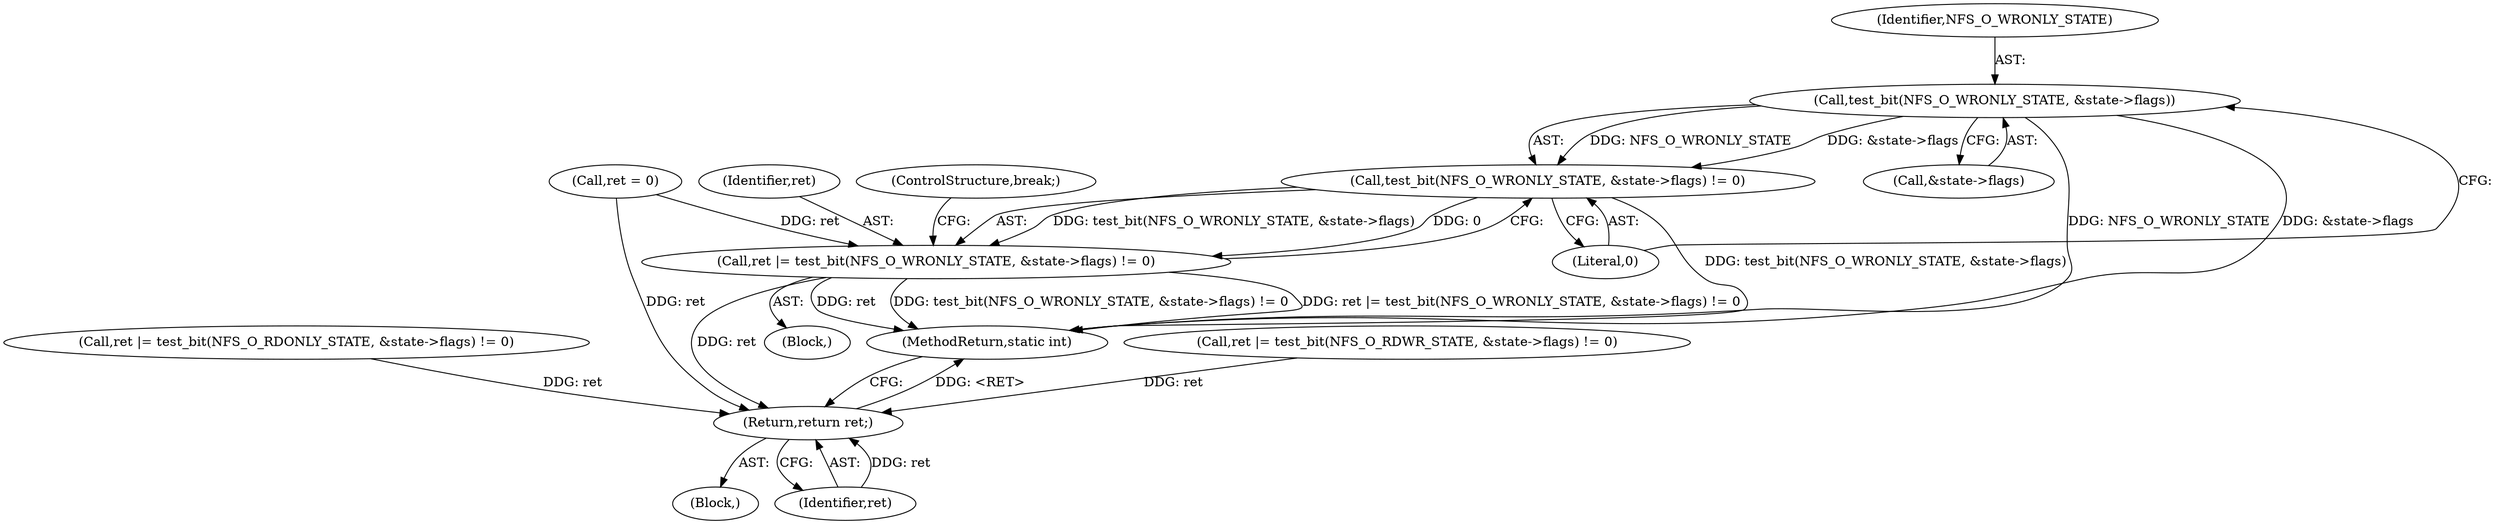 digraph "0_linux_dc0b027dfadfcb8a5504f7d8052754bf8d501ab9_3@pointer" {
"1000137" [label="(Call,test_bit(NFS_O_WRONLY_STATE, &state->flags))"];
"1000136" [label="(Call,test_bit(NFS_O_WRONLY_STATE, &state->flags) != 0)"];
"1000134" [label="(Call,ret |= test_bit(NFS_O_WRONLY_STATE, &state->flags) != 0)"];
"1000157" [label="(Return,return ret;)"];
"1000157" [label="(Return,return ret;)"];
"1000122" [label="(Call,ret |= test_bit(NFS_O_RDONLY_STATE, &state->flags) != 0)"];
"1000135" [label="(Identifier,ret)"];
"1000139" [label="(Call,&state->flags)"];
"1000144" [label="(ControlStructure,break;)"];
"1000106" [label="(Call,ret = 0)"];
"1000146" [label="(Call,ret |= test_bit(NFS_O_RDWR_STATE, &state->flags) != 0)"];
"1000104" [label="(Block,)"];
"1000143" [label="(Literal,0)"];
"1000137" [label="(Call,test_bit(NFS_O_WRONLY_STATE, &state->flags))"];
"1000136" [label="(Call,test_bit(NFS_O_WRONLY_STATE, &state->flags) != 0)"];
"1000134" [label="(Call,ret |= test_bit(NFS_O_WRONLY_STATE, &state->flags) != 0)"];
"1000120" [label="(Block,)"];
"1000159" [label="(MethodReturn,static int)"];
"1000138" [label="(Identifier,NFS_O_WRONLY_STATE)"];
"1000158" [label="(Identifier,ret)"];
"1000137" -> "1000136"  [label="AST: "];
"1000137" -> "1000139"  [label="CFG: "];
"1000138" -> "1000137"  [label="AST: "];
"1000139" -> "1000137"  [label="AST: "];
"1000143" -> "1000137"  [label="CFG: "];
"1000137" -> "1000159"  [label="DDG: NFS_O_WRONLY_STATE"];
"1000137" -> "1000159"  [label="DDG: &state->flags"];
"1000137" -> "1000136"  [label="DDG: NFS_O_WRONLY_STATE"];
"1000137" -> "1000136"  [label="DDG: &state->flags"];
"1000136" -> "1000134"  [label="AST: "];
"1000136" -> "1000143"  [label="CFG: "];
"1000143" -> "1000136"  [label="AST: "];
"1000134" -> "1000136"  [label="CFG: "];
"1000136" -> "1000159"  [label="DDG: test_bit(NFS_O_WRONLY_STATE, &state->flags)"];
"1000136" -> "1000134"  [label="DDG: test_bit(NFS_O_WRONLY_STATE, &state->flags)"];
"1000136" -> "1000134"  [label="DDG: 0"];
"1000134" -> "1000120"  [label="AST: "];
"1000135" -> "1000134"  [label="AST: "];
"1000144" -> "1000134"  [label="CFG: "];
"1000134" -> "1000159"  [label="DDG: ret |= test_bit(NFS_O_WRONLY_STATE, &state->flags) != 0"];
"1000134" -> "1000159"  [label="DDG: ret"];
"1000134" -> "1000159"  [label="DDG: test_bit(NFS_O_WRONLY_STATE, &state->flags) != 0"];
"1000106" -> "1000134"  [label="DDG: ret"];
"1000134" -> "1000157"  [label="DDG: ret"];
"1000157" -> "1000104"  [label="AST: "];
"1000157" -> "1000158"  [label="CFG: "];
"1000158" -> "1000157"  [label="AST: "];
"1000159" -> "1000157"  [label="CFG: "];
"1000157" -> "1000159"  [label="DDG: <RET>"];
"1000158" -> "1000157"  [label="DDG: ret"];
"1000106" -> "1000157"  [label="DDG: ret"];
"1000122" -> "1000157"  [label="DDG: ret"];
"1000146" -> "1000157"  [label="DDG: ret"];
}

